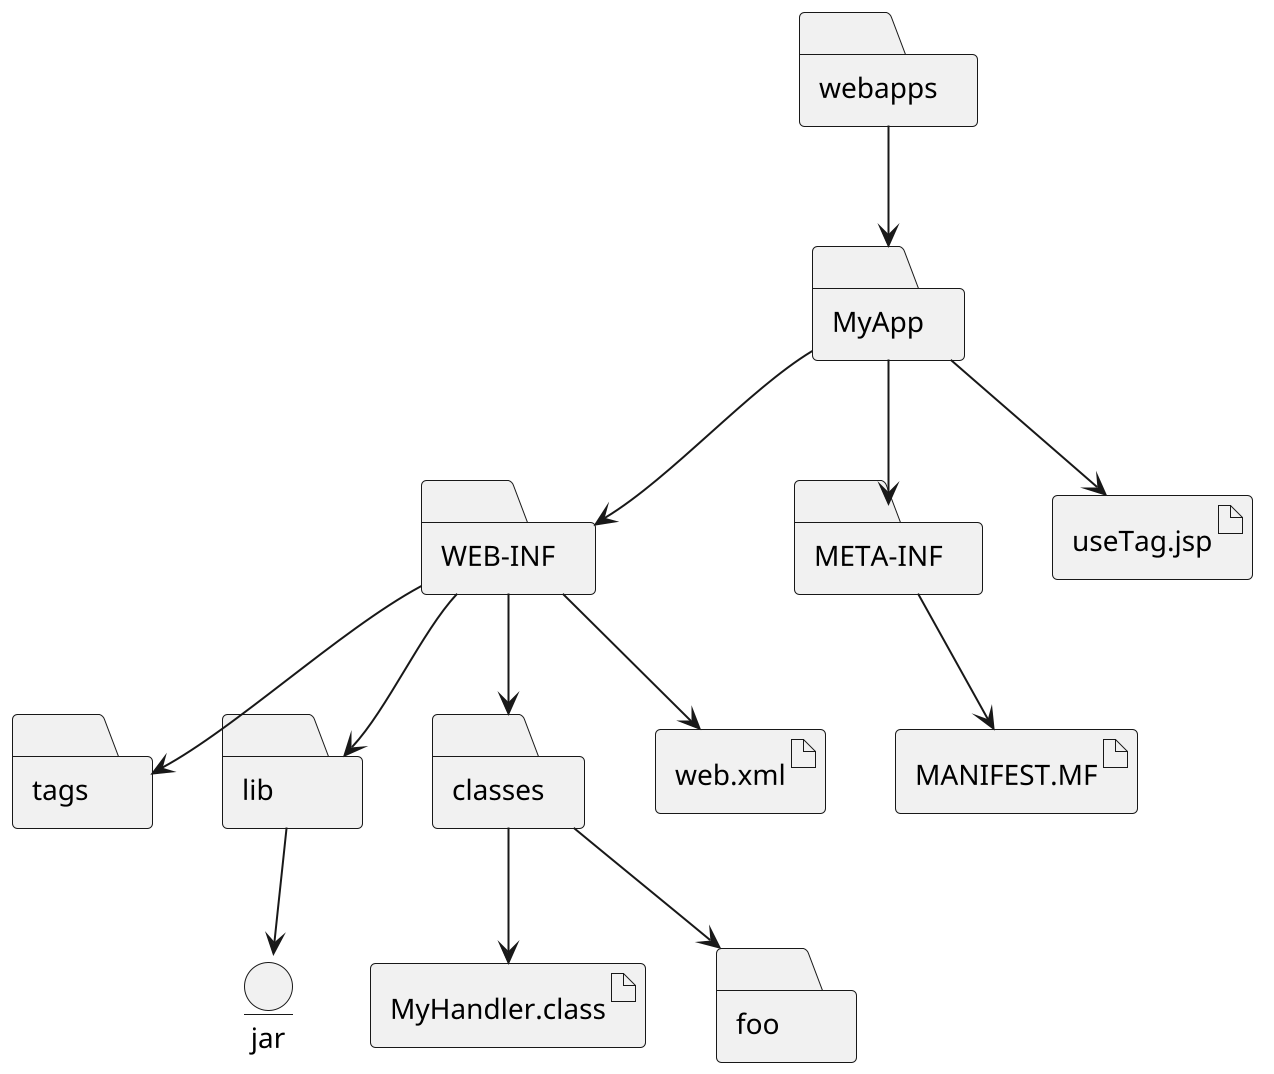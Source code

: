 @startuml servlet目录结构
scale 2
folder webapps
folder MyApp
folder "WEB-INF" as webinf
folder "META-INF" as metainf
artifact "useTag.jsp" as usetagjsp
artifact "MANIFEST.MF" as manifestmf
folder tags
folder lib
folder classes
artifact "web.xml" as webxml
artifact "MyHandler.class" as cs
folder foo
entity jar


webapps --> MyApp
MyApp --> metainf
MyApp --> webinf
MyApp --> usetagjsp
metainf --> manifestmf
webinf-->tags
webinf-->lib
webinf-->webxml
lib-->jar
webinf-->classes
classes-->cs
classes-->foo
@enduml